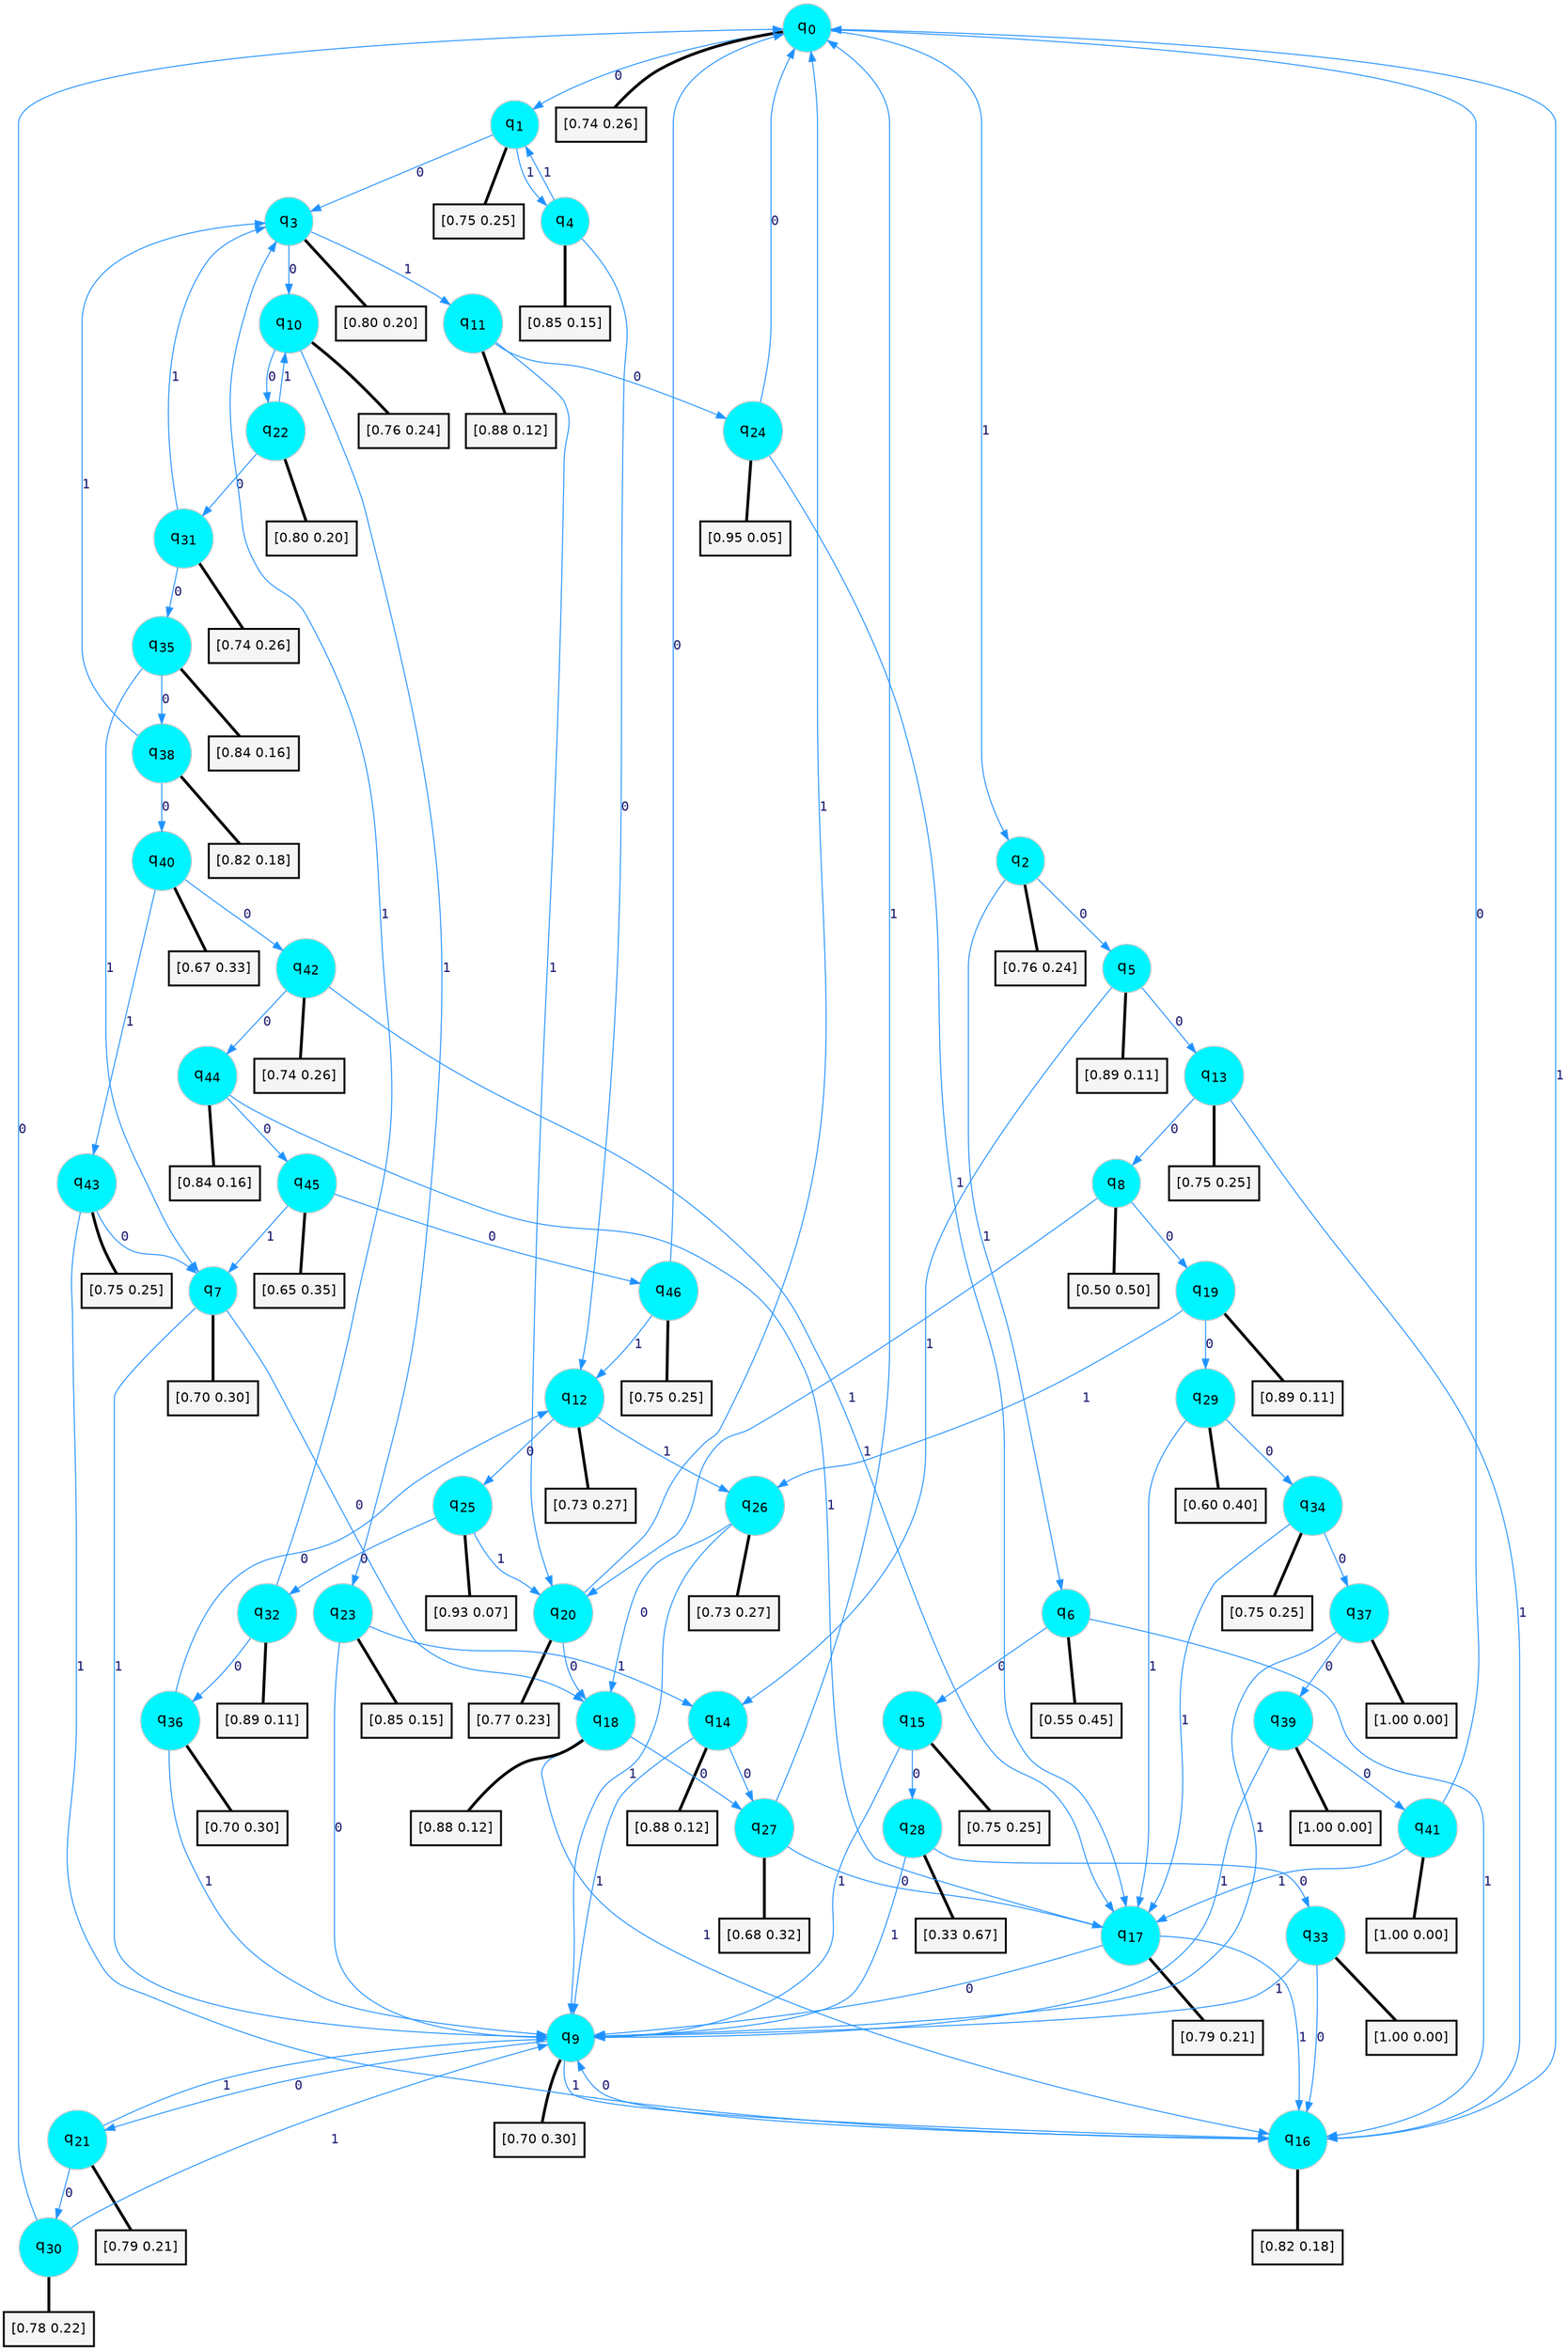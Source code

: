 digraph G {
graph [
bgcolor=transparent, dpi=300, rankdir=TD, size="40,25"];
node [
color=gray, fillcolor=turquoise1, fontcolor=black, fontname=Helvetica, fontsize=16, fontweight=bold, shape=circle, style=filled];
edge [
arrowsize=1, color=dodgerblue1, fontcolor=midnightblue, fontname=courier, fontweight=bold, penwidth=1, style=solid, weight=20];
0[label=<q<SUB>0</SUB>>];
1[label=<q<SUB>1</SUB>>];
2[label=<q<SUB>2</SUB>>];
3[label=<q<SUB>3</SUB>>];
4[label=<q<SUB>4</SUB>>];
5[label=<q<SUB>5</SUB>>];
6[label=<q<SUB>6</SUB>>];
7[label=<q<SUB>7</SUB>>];
8[label=<q<SUB>8</SUB>>];
9[label=<q<SUB>9</SUB>>];
10[label=<q<SUB>10</SUB>>];
11[label=<q<SUB>11</SUB>>];
12[label=<q<SUB>12</SUB>>];
13[label=<q<SUB>13</SUB>>];
14[label=<q<SUB>14</SUB>>];
15[label=<q<SUB>15</SUB>>];
16[label=<q<SUB>16</SUB>>];
17[label=<q<SUB>17</SUB>>];
18[label=<q<SUB>18</SUB>>];
19[label=<q<SUB>19</SUB>>];
20[label=<q<SUB>20</SUB>>];
21[label=<q<SUB>21</SUB>>];
22[label=<q<SUB>22</SUB>>];
23[label=<q<SUB>23</SUB>>];
24[label=<q<SUB>24</SUB>>];
25[label=<q<SUB>25</SUB>>];
26[label=<q<SUB>26</SUB>>];
27[label=<q<SUB>27</SUB>>];
28[label=<q<SUB>28</SUB>>];
29[label=<q<SUB>29</SUB>>];
30[label=<q<SUB>30</SUB>>];
31[label=<q<SUB>31</SUB>>];
32[label=<q<SUB>32</SUB>>];
33[label=<q<SUB>33</SUB>>];
34[label=<q<SUB>34</SUB>>];
35[label=<q<SUB>35</SUB>>];
36[label=<q<SUB>36</SUB>>];
37[label=<q<SUB>37</SUB>>];
38[label=<q<SUB>38</SUB>>];
39[label=<q<SUB>39</SUB>>];
40[label=<q<SUB>40</SUB>>];
41[label=<q<SUB>41</SUB>>];
42[label=<q<SUB>42</SUB>>];
43[label=<q<SUB>43</SUB>>];
44[label=<q<SUB>44</SUB>>];
45[label=<q<SUB>45</SUB>>];
46[label=<q<SUB>46</SUB>>];
47[label="[0.74 0.26]", shape=box,fontcolor=black, fontname=Helvetica, fontsize=14, penwidth=2, fillcolor=whitesmoke,color=black];
48[label="[0.75 0.25]", shape=box,fontcolor=black, fontname=Helvetica, fontsize=14, penwidth=2, fillcolor=whitesmoke,color=black];
49[label="[0.76 0.24]", shape=box,fontcolor=black, fontname=Helvetica, fontsize=14, penwidth=2, fillcolor=whitesmoke,color=black];
50[label="[0.80 0.20]", shape=box,fontcolor=black, fontname=Helvetica, fontsize=14, penwidth=2, fillcolor=whitesmoke,color=black];
51[label="[0.85 0.15]", shape=box,fontcolor=black, fontname=Helvetica, fontsize=14, penwidth=2, fillcolor=whitesmoke,color=black];
52[label="[0.89 0.11]", shape=box,fontcolor=black, fontname=Helvetica, fontsize=14, penwidth=2, fillcolor=whitesmoke,color=black];
53[label="[0.55 0.45]", shape=box,fontcolor=black, fontname=Helvetica, fontsize=14, penwidth=2, fillcolor=whitesmoke,color=black];
54[label="[0.70 0.30]", shape=box,fontcolor=black, fontname=Helvetica, fontsize=14, penwidth=2, fillcolor=whitesmoke,color=black];
55[label="[0.50 0.50]", shape=box,fontcolor=black, fontname=Helvetica, fontsize=14, penwidth=2, fillcolor=whitesmoke,color=black];
56[label="[0.70 0.30]", shape=box,fontcolor=black, fontname=Helvetica, fontsize=14, penwidth=2, fillcolor=whitesmoke,color=black];
57[label="[0.76 0.24]", shape=box,fontcolor=black, fontname=Helvetica, fontsize=14, penwidth=2, fillcolor=whitesmoke,color=black];
58[label="[0.88 0.12]", shape=box,fontcolor=black, fontname=Helvetica, fontsize=14, penwidth=2, fillcolor=whitesmoke,color=black];
59[label="[0.73 0.27]", shape=box,fontcolor=black, fontname=Helvetica, fontsize=14, penwidth=2, fillcolor=whitesmoke,color=black];
60[label="[0.75 0.25]", shape=box,fontcolor=black, fontname=Helvetica, fontsize=14, penwidth=2, fillcolor=whitesmoke,color=black];
61[label="[0.88 0.12]", shape=box,fontcolor=black, fontname=Helvetica, fontsize=14, penwidth=2, fillcolor=whitesmoke,color=black];
62[label="[0.75 0.25]", shape=box,fontcolor=black, fontname=Helvetica, fontsize=14, penwidth=2, fillcolor=whitesmoke,color=black];
63[label="[0.82 0.18]", shape=box,fontcolor=black, fontname=Helvetica, fontsize=14, penwidth=2, fillcolor=whitesmoke,color=black];
64[label="[0.79 0.21]", shape=box,fontcolor=black, fontname=Helvetica, fontsize=14, penwidth=2, fillcolor=whitesmoke,color=black];
65[label="[0.88 0.12]", shape=box,fontcolor=black, fontname=Helvetica, fontsize=14, penwidth=2, fillcolor=whitesmoke,color=black];
66[label="[0.89 0.11]", shape=box,fontcolor=black, fontname=Helvetica, fontsize=14, penwidth=2, fillcolor=whitesmoke,color=black];
67[label="[0.77 0.23]", shape=box,fontcolor=black, fontname=Helvetica, fontsize=14, penwidth=2, fillcolor=whitesmoke,color=black];
68[label="[0.79 0.21]", shape=box,fontcolor=black, fontname=Helvetica, fontsize=14, penwidth=2, fillcolor=whitesmoke,color=black];
69[label="[0.80 0.20]", shape=box,fontcolor=black, fontname=Helvetica, fontsize=14, penwidth=2, fillcolor=whitesmoke,color=black];
70[label="[0.85 0.15]", shape=box,fontcolor=black, fontname=Helvetica, fontsize=14, penwidth=2, fillcolor=whitesmoke,color=black];
71[label="[0.95 0.05]", shape=box,fontcolor=black, fontname=Helvetica, fontsize=14, penwidth=2, fillcolor=whitesmoke,color=black];
72[label="[0.93 0.07]", shape=box,fontcolor=black, fontname=Helvetica, fontsize=14, penwidth=2, fillcolor=whitesmoke,color=black];
73[label="[0.73 0.27]", shape=box,fontcolor=black, fontname=Helvetica, fontsize=14, penwidth=2, fillcolor=whitesmoke,color=black];
74[label="[0.68 0.32]", shape=box,fontcolor=black, fontname=Helvetica, fontsize=14, penwidth=2, fillcolor=whitesmoke,color=black];
75[label="[0.33 0.67]", shape=box,fontcolor=black, fontname=Helvetica, fontsize=14, penwidth=2, fillcolor=whitesmoke,color=black];
76[label="[0.60 0.40]", shape=box,fontcolor=black, fontname=Helvetica, fontsize=14, penwidth=2, fillcolor=whitesmoke,color=black];
77[label="[0.78 0.22]", shape=box,fontcolor=black, fontname=Helvetica, fontsize=14, penwidth=2, fillcolor=whitesmoke,color=black];
78[label="[0.74 0.26]", shape=box,fontcolor=black, fontname=Helvetica, fontsize=14, penwidth=2, fillcolor=whitesmoke,color=black];
79[label="[0.89 0.11]", shape=box,fontcolor=black, fontname=Helvetica, fontsize=14, penwidth=2, fillcolor=whitesmoke,color=black];
80[label="[1.00 0.00]", shape=box,fontcolor=black, fontname=Helvetica, fontsize=14, penwidth=2, fillcolor=whitesmoke,color=black];
81[label="[0.75 0.25]", shape=box,fontcolor=black, fontname=Helvetica, fontsize=14, penwidth=2, fillcolor=whitesmoke,color=black];
82[label="[0.84 0.16]", shape=box,fontcolor=black, fontname=Helvetica, fontsize=14, penwidth=2, fillcolor=whitesmoke,color=black];
83[label="[0.70 0.30]", shape=box,fontcolor=black, fontname=Helvetica, fontsize=14, penwidth=2, fillcolor=whitesmoke,color=black];
84[label="[1.00 0.00]", shape=box,fontcolor=black, fontname=Helvetica, fontsize=14, penwidth=2, fillcolor=whitesmoke,color=black];
85[label="[0.82 0.18]", shape=box,fontcolor=black, fontname=Helvetica, fontsize=14, penwidth=2, fillcolor=whitesmoke,color=black];
86[label="[1.00 0.00]", shape=box,fontcolor=black, fontname=Helvetica, fontsize=14, penwidth=2, fillcolor=whitesmoke,color=black];
87[label="[0.67 0.33]", shape=box,fontcolor=black, fontname=Helvetica, fontsize=14, penwidth=2, fillcolor=whitesmoke,color=black];
88[label="[1.00 0.00]", shape=box,fontcolor=black, fontname=Helvetica, fontsize=14, penwidth=2, fillcolor=whitesmoke,color=black];
89[label="[0.74 0.26]", shape=box,fontcolor=black, fontname=Helvetica, fontsize=14, penwidth=2, fillcolor=whitesmoke,color=black];
90[label="[0.75 0.25]", shape=box,fontcolor=black, fontname=Helvetica, fontsize=14, penwidth=2, fillcolor=whitesmoke,color=black];
91[label="[0.84 0.16]", shape=box,fontcolor=black, fontname=Helvetica, fontsize=14, penwidth=2, fillcolor=whitesmoke,color=black];
92[label="[0.65 0.35]", shape=box,fontcolor=black, fontname=Helvetica, fontsize=14, penwidth=2, fillcolor=whitesmoke,color=black];
93[label="[0.75 0.25]", shape=box,fontcolor=black, fontname=Helvetica, fontsize=14, penwidth=2, fillcolor=whitesmoke,color=black];
0->1 [label=0];
0->2 [label=1];
0->47 [arrowhead=none, penwidth=3,color=black];
1->3 [label=0];
1->4 [label=1];
1->48 [arrowhead=none, penwidth=3,color=black];
2->5 [label=0];
2->6 [label=1];
2->49 [arrowhead=none, penwidth=3,color=black];
3->10 [label=0];
3->11 [label=1];
3->50 [arrowhead=none, penwidth=3,color=black];
4->12 [label=0];
4->1 [label=1];
4->51 [arrowhead=none, penwidth=3,color=black];
5->13 [label=0];
5->14 [label=1];
5->52 [arrowhead=none, penwidth=3,color=black];
6->15 [label=0];
6->16 [label=1];
6->53 [arrowhead=none, penwidth=3,color=black];
7->18 [label=0];
7->9 [label=1];
7->54 [arrowhead=none, penwidth=3,color=black];
8->19 [label=0];
8->20 [label=1];
8->55 [arrowhead=none, penwidth=3,color=black];
9->21 [label=0];
9->16 [label=1];
9->56 [arrowhead=none, penwidth=3,color=black];
10->22 [label=0];
10->23 [label=1];
10->57 [arrowhead=none, penwidth=3,color=black];
11->24 [label=0];
11->20 [label=1];
11->58 [arrowhead=none, penwidth=3,color=black];
12->25 [label=0];
12->26 [label=1];
12->59 [arrowhead=none, penwidth=3,color=black];
13->8 [label=0];
13->16 [label=1];
13->60 [arrowhead=none, penwidth=3,color=black];
14->27 [label=0];
14->9 [label=1];
14->61 [arrowhead=none, penwidth=3,color=black];
15->28 [label=0];
15->9 [label=1];
15->62 [arrowhead=none, penwidth=3,color=black];
16->9 [label=0];
16->0 [label=1];
16->63 [arrowhead=none, penwidth=3,color=black];
17->9 [label=0];
17->16 [label=1];
17->64 [arrowhead=none, penwidth=3,color=black];
18->27 [label=0];
18->16 [label=1];
18->65 [arrowhead=none, penwidth=3,color=black];
19->29 [label=0];
19->26 [label=1];
19->66 [arrowhead=none, penwidth=3,color=black];
20->18 [label=0];
20->0 [label=1];
20->67 [arrowhead=none, penwidth=3,color=black];
21->30 [label=0];
21->9 [label=1];
21->68 [arrowhead=none, penwidth=3,color=black];
22->31 [label=0];
22->10 [label=1];
22->69 [arrowhead=none, penwidth=3,color=black];
23->9 [label=0];
23->14 [label=1];
23->70 [arrowhead=none, penwidth=3,color=black];
24->0 [label=0];
24->17 [label=1];
24->71 [arrowhead=none, penwidth=3,color=black];
25->32 [label=0];
25->20 [label=1];
25->72 [arrowhead=none, penwidth=3,color=black];
26->18 [label=0];
26->9 [label=1];
26->73 [arrowhead=none, penwidth=3,color=black];
27->17 [label=0];
27->0 [label=1];
27->74 [arrowhead=none, penwidth=3,color=black];
28->33 [label=0];
28->9 [label=1];
28->75 [arrowhead=none, penwidth=3,color=black];
29->34 [label=0];
29->17 [label=1];
29->76 [arrowhead=none, penwidth=3,color=black];
30->0 [label=0];
30->9 [label=1];
30->77 [arrowhead=none, penwidth=3,color=black];
31->35 [label=0];
31->3 [label=1];
31->78 [arrowhead=none, penwidth=3,color=black];
32->36 [label=0];
32->3 [label=1];
32->79 [arrowhead=none, penwidth=3,color=black];
33->16 [label=0];
33->9 [label=1];
33->80 [arrowhead=none, penwidth=3,color=black];
34->37 [label=0];
34->17 [label=1];
34->81 [arrowhead=none, penwidth=3,color=black];
35->38 [label=0];
35->7 [label=1];
35->82 [arrowhead=none, penwidth=3,color=black];
36->12 [label=0];
36->9 [label=1];
36->83 [arrowhead=none, penwidth=3,color=black];
37->39 [label=0];
37->9 [label=1];
37->84 [arrowhead=none, penwidth=3,color=black];
38->40 [label=0];
38->3 [label=1];
38->85 [arrowhead=none, penwidth=3,color=black];
39->41 [label=0];
39->9 [label=1];
39->86 [arrowhead=none, penwidth=3,color=black];
40->42 [label=0];
40->43 [label=1];
40->87 [arrowhead=none, penwidth=3,color=black];
41->0 [label=0];
41->17 [label=1];
41->88 [arrowhead=none, penwidth=3,color=black];
42->44 [label=0];
42->17 [label=1];
42->89 [arrowhead=none, penwidth=3,color=black];
43->7 [label=0];
43->16 [label=1];
43->90 [arrowhead=none, penwidth=3,color=black];
44->45 [label=0];
44->17 [label=1];
44->91 [arrowhead=none, penwidth=3,color=black];
45->46 [label=0];
45->7 [label=1];
45->92 [arrowhead=none, penwidth=3,color=black];
46->0 [label=0];
46->12 [label=1];
46->93 [arrowhead=none, penwidth=3,color=black];
}
